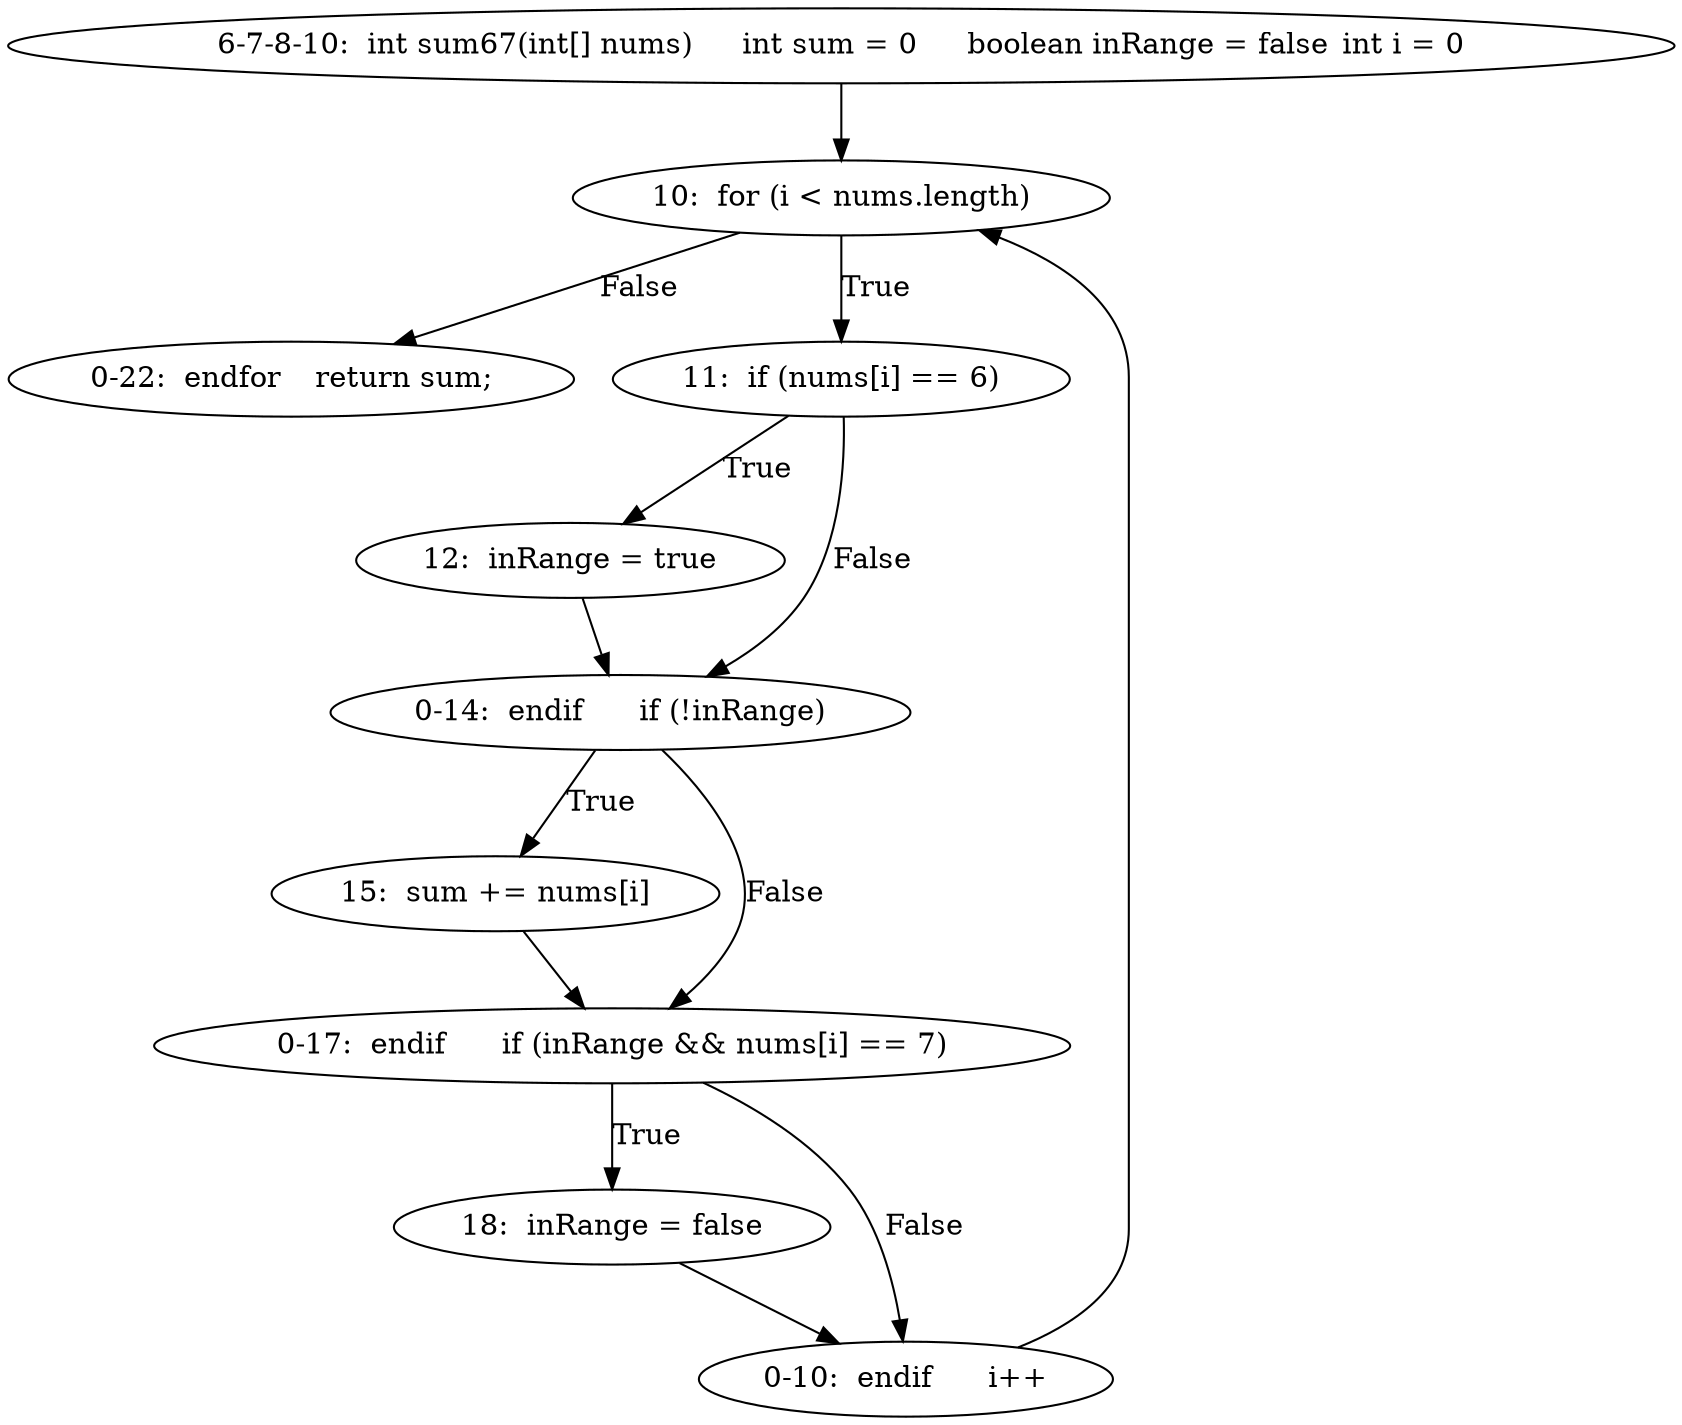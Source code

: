 digraph result_test { 
// graph-vertices
  a3  [label="6-7-8-10:  int sum67(int[] nums)	int sum = 0	boolean inRange = false	int i = 0"]; 
  4  [label="10:  for (i < nums.length)"]; 
  a4  [label="0-22:  endfor	return sum;"]; 
  7  [label="11:  if (nums[i] == 6)"]; 
  8  [label="12:  inRange = true"]; 
  a5  [label="0-14:  endif	if (!inRange)"]; 
  11  [label="15:  sum += nums[i]"]; 
  a6  [label="0-17:  endif	if (inRange && nums[i] == 7)"]; 
  14  [label="18:  inRange = false"]; 
  a7  [label="0-10:  endif	i++"]; 
// graph-edges
  a3 -> 4;
  4 -> a4  [label="False"]; 
  4 -> 7  [label="True"]; 
  7 -> 8  [label="True"]; 
  8 -> a5;
  7 -> a5  [label="False"]; 
  a5 -> 11  [label="True"]; 
  11 -> a6;
  a5 -> a6  [label="False"]; 
  a6 -> 14  [label="True"]; 
  14 -> a7;
  a6 -> a7  [label="False"]; 
  a7 -> 4;
}